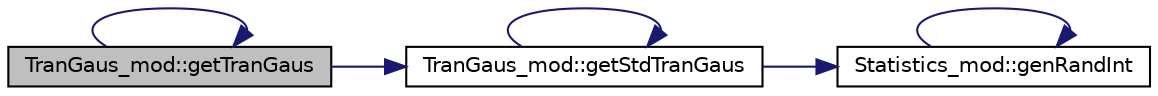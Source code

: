 digraph "TranGaus_mod::getTranGaus"
{
 // LATEX_PDF_SIZE
  edge [fontname="Helvetica",fontsize="10",labelfontname="Helvetica",labelfontsize="10"];
  node [fontname="Helvetica",fontsize="10",shape=record];
  rankdir="LR";
  Node1 [label="TranGaus_mod::getTranGaus",height=0.2,width=0.4,color="black", fillcolor="grey75", style="filled", fontcolor="black",tooltip="Return a pseudorandom number from a truncated (normalized) Gaussian distribution. Example:"];
  Node1 -> Node2 [color="midnightblue",fontsize="10",style="solid",fontname="Helvetica"];
  Node2 [label="TranGaus_mod::getStdTranGaus",height=0.2,width=0.4,color="black", fillcolor="white", style="filled",URL="$namespaceTranGaus__mod.html#ab7c558c9c481d75c0f20079486f1b78e",tooltip="Return a pseudorandom number from a truncated Standard Gaussian distribution. Example:"];
  Node2 -> Node3 [color="midnightblue",fontsize="10",style="solid",fontname="Helvetica"];
  Node3 [label="Statistics_mod::genRandInt",height=0.2,width=0.4,color="black", fillcolor="white", style="filled",URL="$namespaceStatistics__mod.html#a5ea2ddbbf4700b69f1c8076e336c9687",tooltip="Return an integer uniformly-distributed random integer-valued number in the range [lowerBound ,..."];
  Node3 -> Node3 [color="midnightblue",fontsize="10",style="solid",fontname="Helvetica"];
  Node2 -> Node2 [color="midnightblue",fontsize="10",style="solid",fontname="Helvetica"];
  Node1 -> Node1 [color="midnightblue",fontsize="10",style="solid",fontname="Helvetica"];
}
